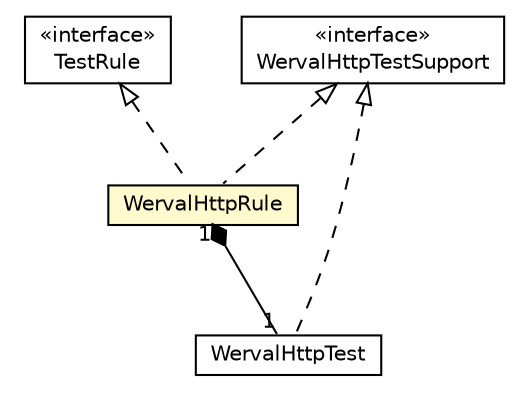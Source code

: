 #!/usr/local/bin/dot
#
# Class diagram 
# Generated by UMLGraph version R5_6-24-gf6e263 (http://www.umlgraph.org/)
#

digraph G {
	edge [fontname="Helvetica",fontsize=10,labelfontname="Helvetica",labelfontsize=10];
	node [fontname="Helvetica",fontsize=10,shape=plaintext];
	nodesep=0.25;
	ranksep=0.5;
	// io.werval.test.WervalHttpRule
	c37833 [label=<<table title="io.werval.test.WervalHttpRule" border="0" cellborder="1" cellspacing="0" cellpadding="2" port="p" bgcolor="lemonChiffon" href="./WervalHttpRule.html">
		<tr><td><table border="0" cellspacing="0" cellpadding="1">
<tr><td align="center" balign="center"> WervalHttpRule </td></tr>
		</table></td></tr>
		</table>>, URL="./WervalHttpRule.html", fontname="Helvetica", fontcolor="black", fontsize=10.0];
	// io.werval.test.WervalHttpTest
	c37834 [label=<<table title="io.werval.test.WervalHttpTest" border="0" cellborder="1" cellspacing="0" cellpadding="2" port="p" href="./WervalHttpTest.html">
		<tr><td><table border="0" cellspacing="0" cellpadding="1">
<tr><td align="center" balign="center"> WervalHttpTest </td></tr>
		</table></td></tr>
		</table>>, URL="./WervalHttpTest.html", fontname="Helvetica", fontcolor="black", fontsize=10.0];
	// io.werval.test.WervalHttpTestSupport
	c37835 [label=<<table title="io.werval.test.WervalHttpTestSupport" border="0" cellborder="1" cellspacing="0" cellpadding="2" port="p" href="./WervalHttpTestSupport.html">
		<tr><td><table border="0" cellspacing="0" cellpadding="1">
<tr><td align="center" balign="center"> &#171;interface&#187; </td></tr>
<tr><td align="center" balign="center"> WervalHttpTestSupport </td></tr>
		</table></td></tr>
		</table>>, URL="./WervalHttpTestSupport.html", fontname="Helvetica", fontcolor="black", fontsize=10.0];
	//io.werval.test.WervalHttpRule implements io.werval.test.WervalHttpTestSupport
	c37835:p -> c37833:p [dir=back,arrowtail=empty,style=dashed];
	//io.werval.test.WervalHttpRule implements org.junit.rules.TestRule
	c37847:p -> c37833:p [dir=back,arrowtail=empty,style=dashed];
	// io.werval.test.WervalHttpRule COMPOSED io.werval.test.WervalHttpTest
	c37833:p -> c37834:p [taillabel="1", label="", headlabel="1", fontname="Helvetica", fontcolor="black", fontsize=10.0, color="black", arrowhead=none, arrowtail=diamond, dir=both];
	//io.werval.test.WervalHttpTest implements io.werval.test.WervalHttpTestSupport
	c37835:p -> c37834:p [dir=back,arrowtail=empty,style=dashed];
	// org.junit.rules.TestRule
	c37847 [label=<<table title="org.junit.rules.TestRule" border="0" cellborder="1" cellspacing="0" cellpadding="2" port="p" href="http://junit.org/apidocs/org/junit/rules/TestRule.html">
		<tr><td><table border="0" cellspacing="0" cellpadding="1">
<tr><td align="center" balign="center"> &#171;interface&#187; </td></tr>
<tr><td align="center" balign="center"> TestRule </td></tr>
		</table></td></tr>
		</table>>, URL="http://junit.org/apidocs/org/junit/rules/TestRule.html", fontname="Helvetica", fontcolor="black", fontsize=10.0];
}

